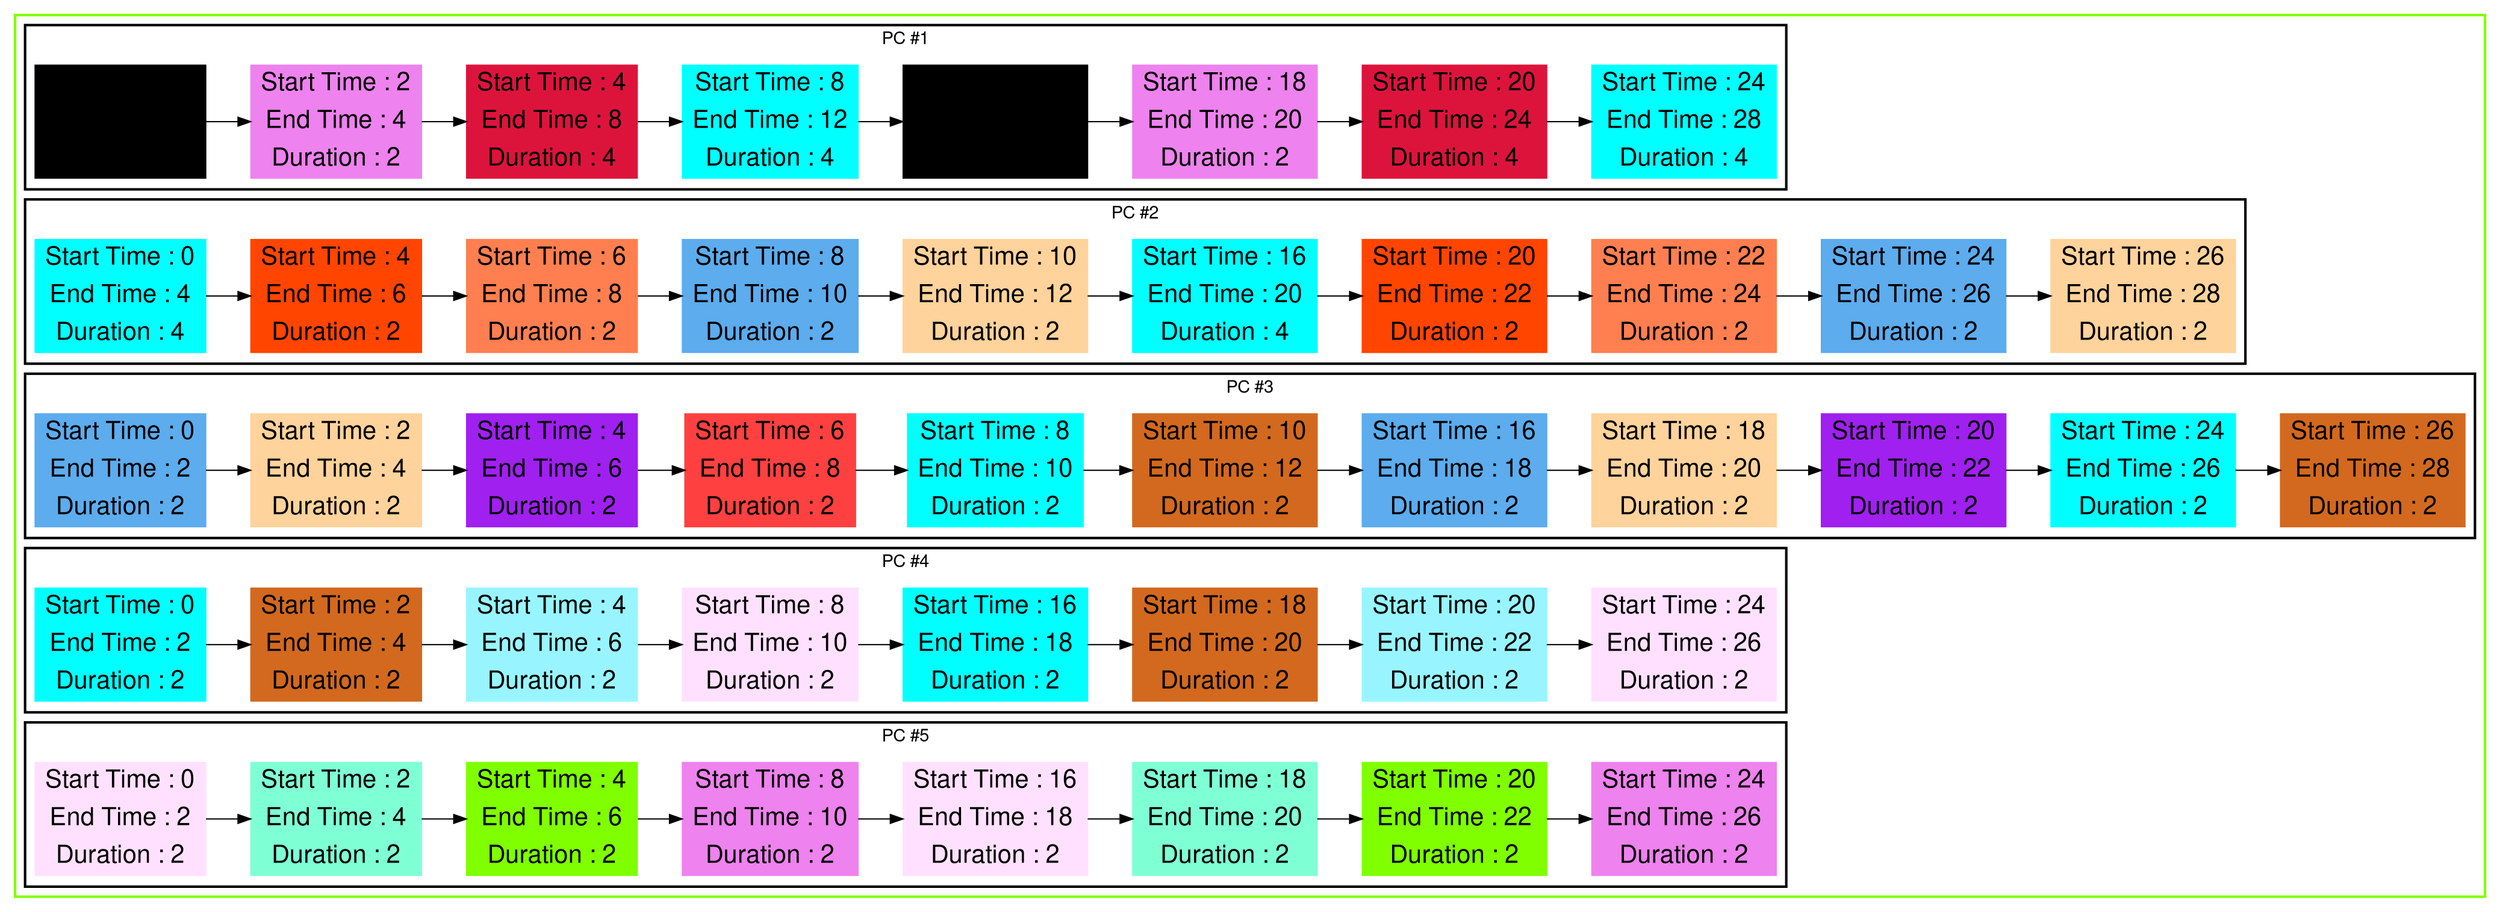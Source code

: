 digraph G {

fontname="Helvetica,Arial,sans-serif"
node [fontname="Helvetica,Arial,sans-serif"]
edge [fontname="Helvetica,Arial,sans-serif"]
graph [rankdir = "LR"];
node [fontsize = "20" shape = "ellipse"];

    subgraph cluster_Mod_0{
        color =chartreuse
        style = bold
        subgraph cluster_0{
           node [style=filled]
           color = black


            "node37" [
               label = "Start Time : 0 | End Time : 2 | Duration : 2"
               shape = "record"
               color = cornflower
            ]

            "node18" [
               label = "Start Time : 2 | End Time : 4 | Duration : 2"
               shape = "record"
               color = violet
            ]

            "node39" [
               label = "Start Time : 4 | End Time : 8 | Duration : 4"
               shape = "record"
               color = crimson
            ]

            "node42" [
               label = "Start Time : 8 | End Time : 12 | Duration : 4"
               shape = "record"
               color = cyan
            ]

            "node38" [
               label = "Start Time : 16 | End Time : 18 | Duration : 2"
               shape = "record"
               color = cornflower
            ]

            "node20" [
               label = "Start Time : 18 | End Time : 20 | Duration : 2"
               shape = "record"
               color = violet
            ]

            "node40" [
               label = "Start Time : 20 | End Time : 24 | Duration : 4"
               shape = "record"
               color = crimson
            ]

            "node44" [
               label = "Start Time : 24 | End Time : 28 | Duration : 4"
               shape = "record"
               color = cyan
            ]

            node37 -> node18 -> node39 -> node42 -> node38 -> node20 -> node40 -> node44

            label = "PC #1"

        }
        subgraph cluster_1{
           node [style=filled]
           color = black


            "node41" [
               label = "Start Time : 0 | End Time : 4 | Duration : 4"
               shape = "record"
               color = cyan
            ]

            "node10" [
               label = "Start Time : 4 | End Time : 6 | Duration : 2"
               shape = "record"
               color = orangered1
            ]

            "node35" [
               label = "Start Time : 6 | End Time : 8 | Duration : 2"
               shape = "record"
               color = coral
            ]

            "node1" [
               label = "Start Time : 8 | End Time : 10 | Duration : 2"
               shape = "record"
               color = steelblue2
            ]

            "node24" [
               label = "Start Time : 10 | End Time : 12 | Duration : 2"
               shape = "record"
               color = burlywood1
            ]

            "node43" [
               label = "Start Time : 16 | End Time : 20 | Duration : 4"
               shape = "record"
               color = cyan
            ]

            "node11" [
               label = "Start Time : 20 | End Time : 22 | Duration : 2"
               shape = "record"
               color = orangered1
            ]

            "node36" [
               label = "Start Time : 22 | End Time : 24 | Duration : 2"
               shape = "record"
               color = coral
            ]

            "node3" [
               label = "Start Time : 24 | End Time : 26 | Duration : 2"
               shape = "record"
               color = steelblue2
            ]

            "node26" [
               label = "Start Time : 26 | End Time : 28 | Duration : 2"
               shape = "record"
               color = burlywood1
            ]

            node41 -> node10 -> node35 -> node1 -> node24 -> node43 -> node11 -> node36 -> node3 -> node26

            label = "PC #2"

        }
        subgraph cluster_2{
           node [style=filled]
           color = black


            "node0" [
               label = "Start Time : 0 | End Time : 2 | Duration : 2"
               shape = "record"
               color = steelblue2
            ]

            "node23" [
               label = "Start Time : 2 | End Time : 4 | Duration : 2"
               shape = "record"
               color = burlywood1
            ]

            "node12" [
               label = "Start Time : 4 | End Time : 6 | Duration : 2"
               shape = "record"
               color = x11purple
            ]

            "node22" [
               label = "Start Time : 6 | End Time : 8 | Duration : 2"
               shape = "record"
               color = brown1
            ]

            "node5" [
               label = "Start Time : 8 | End Time : 10 | Duration : 2"
               shape = "record"
               color = aqua
            ]

            "node32" [
               label = "Start Time : 10 | End Time : 12 | Duration : 2"
               shape = "record"
               color = chocolate
            ]

            "node2" [
               label = "Start Time : 16 | End Time : 18 | Duration : 2"
               shape = "record"
               color = steelblue2
            ]

            "node25" [
               label = "Start Time : 18 | End Time : 20 | Duration : 2"
               shape = "record"
               color = burlywood1
            ]

            "node13" [
               label = "Start Time : 20 | End Time : 22 | Duration : 2"
               shape = "record"
               color = x11purple
            ]

            "node7" [
               label = "Start Time : 24 | End Time : 26 | Duration : 2"
               shape = "record"
               color = aqua
            ]

            "node34" [
               label = "Start Time : 26 | End Time : 28 | Duration : 2"
               shape = "record"
               color = chocolate
            ]

            node0 -> node23 -> node12 -> node22 -> node5 -> node32 -> node2 -> node25 -> node13 -> node7 -> node34

            label = "PC #3"

        }
        subgraph cluster_3{
           node [style=filled]
           color = black


            "node4" [
               label = "Start Time : 0 | End Time : 2 | Duration : 2"
               shape = "record"
               color = aqua
            ]

            "node31" [
               label = "Start Time : 2 | End Time : 4 | Duration : 2"
               shape = "record"
               color = chocolate
            ]

            "node27" [
               label = "Start Time : 4 | End Time : 6 | Duration : 2"
               shape = "record"
               color = cadetblue1
            ]

            "node15" [
               label = "Start Time : 8 | End Time : 10 | Duration : 2"
               shape = "record"
               color = thistle1
            ]

            "node6" [
               label = "Start Time : 16 | End Time : 18 | Duration : 2"
               shape = "record"
               color = aqua
            ]

            "node33" [
               label = "Start Time : 18 | End Time : 20 | Duration : 2"
               shape = "record"
               color = chocolate
            ]

            "node28" [
               label = "Start Time : 20 | End Time : 22 | Duration : 2"
               shape = "record"
               color = cadetblue1
            ]

            "node17" [
               label = "Start Time : 24 | End Time : 26 | Duration : 2"
               shape = "record"
               color = thistle1
            ]

            node4 -> node31 -> node27 -> node15 -> node6 -> node33 -> node28 -> node17

            label = "PC #4"

        }
        subgraph cluster_4{
           node [style=filled]
           color = black


            "node14" [
               label = "Start Time : 0 | End Time : 2 | Duration : 2"
               shape = "record"
               color = thistle1
            ]

            "node8" [
               label = "Start Time : 2 | End Time : 4 | Duration : 2"
               shape = "record"
               color = aquamarine
            ]

            "node29" [
               label = "Start Time : 4 | End Time : 6 | Duration : 2"
               shape = "record"
               color = chartreuse
            ]

            "node19" [
               label = "Start Time : 8 | End Time : 10 | Duration : 2"
               shape = "record"
               color = violet
            ]

            "node16" [
               label = "Start Time : 16 | End Time : 18 | Duration : 2"
               shape = "record"
               color = thistle1
            ]

            "node9" [
               label = "Start Time : 18 | End Time : 20 | Duration : 2"
               shape = "record"
               color = aquamarine
            ]

            "node30" [
               label = "Start Time : 20 | End Time : 22 | Duration : 2"
               shape = "record"
               color = chartreuse
            ]

            "node21" [
               label = "Start Time : 24 | End Time : 26 | Duration : 2"
               shape = "record"
               color = violet
            ]

            node14 -> node8 -> node29 -> node19 -> node16 -> node9 -> node30 -> node21

            label = "PC #5"

        }
    }




}

